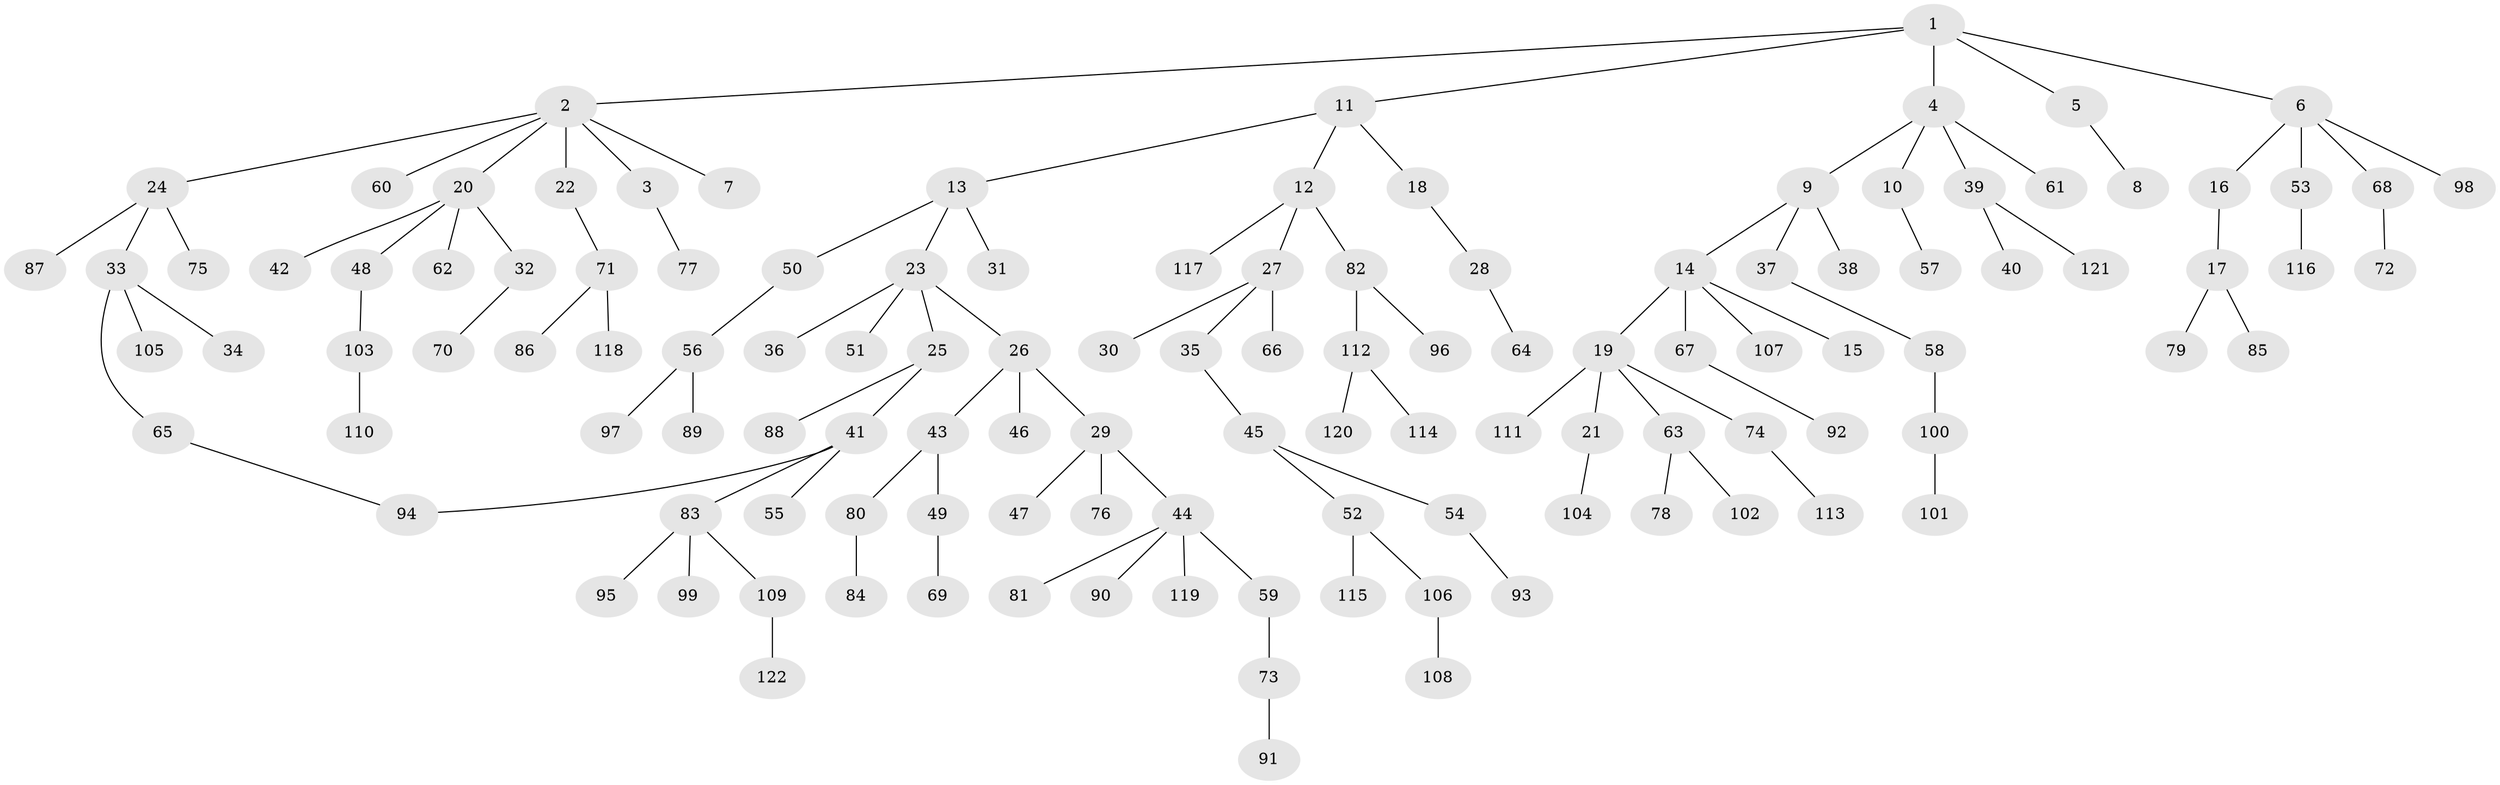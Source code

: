 // coarse degree distribution, {10: 0.020833333333333332, 2: 0.20833333333333334, 4: 0.041666666666666664, 3: 0.10416666666666667, 1: 0.5625, 6: 0.020833333333333332, 5: 0.041666666666666664}
// Generated by graph-tools (version 1.1) at 2025/16/03/04/25 18:16:49]
// undirected, 122 vertices, 122 edges
graph export_dot {
graph [start="1"]
  node [color=gray90,style=filled];
  1;
  2;
  3;
  4;
  5;
  6;
  7;
  8;
  9;
  10;
  11;
  12;
  13;
  14;
  15;
  16;
  17;
  18;
  19;
  20;
  21;
  22;
  23;
  24;
  25;
  26;
  27;
  28;
  29;
  30;
  31;
  32;
  33;
  34;
  35;
  36;
  37;
  38;
  39;
  40;
  41;
  42;
  43;
  44;
  45;
  46;
  47;
  48;
  49;
  50;
  51;
  52;
  53;
  54;
  55;
  56;
  57;
  58;
  59;
  60;
  61;
  62;
  63;
  64;
  65;
  66;
  67;
  68;
  69;
  70;
  71;
  72;
  73;
  74;
  75;
  76;
  77;
  78;
  79;
  80;
  81;
  82;
  83;
  84;
  85;
  86;
  87;
  88;
  89;
  90;
  91;
  92;
  93;
  94;
  95;
  96;
  97;
  98;
  99;
  100;
  101;
  102;
  103;
  104;
  105;
  106;
  107;
  108;
  109;
  110;
  111;
  112;
  113;
  114;
  115;
  116;
  117;
  118;
  119;
  120;
  121;
  122;
  1 -- 2;
  1 -- 4;
  1 -- 5;
  1 -- 6;
  1 -- 11;
  2 -- 3;
  2 -- 7;
  2 -- 20;
  2 -- 22;
  2 -- 24;
  2 -- 60;
  3 -- 77;
  4 -- 9;
  4 -- 10;
  4 -- 39;
  4 -- 61;
  5 -- 8;
  6 -- 16;
  6 -- 53;
  6 -- 68;
  6 -- 98;
  9 -- 14;
  9 -- 37;
  9 -- 38;
  10 -- 57;
  11 -- 12;
  11 -- 13;
  11 -- 18;
  12 -- 27;
  12 -- 82;
  12 -- 117;
  13 -- 23;
  13 -- 31;
  13 -- 50;
  14 -- 15;
  14 -- 19;
  14 -- 67;
  14 -- 107;
  16 -- 17;
  17 -- 79;
  17 -- 85;
  18 -- 28;
  19 -- 21;
  19 -- 63;
  19 -- 74;
  19 -- 111;
  20 -- 32;
  20 -- 42;
  20 -- 48;
  20 -- 62;
  21 -- 104;
  22 -- 71;
  23 -- 25;
  23 -- 26;
  23 -- 36;
  23 -- 51;
  24 -- 33;
  24 -- 75;
  24 -- 87;
  25 -- 41;
  25 -- 88;
  26 -- 29;
  26 -- 43;
  26 -- 46;
  27 -- 30;
  27 -- 35;
  27 -- 66;
  28 -- 64;
  29 -- 44;
  29 -- 47;
  29 -- 76;
  32 -- 70;
  33 -- 34;
  33 -- 65;
  33 -- 105;
  35 -- 45;
  37 -- 58;
  39 -- 40;
  39 -- 121;
  41 -- 55;
  41 -- 83;
  41 -- 94;
  43 -- 49;
  43 -- 80;
  44 -- 59;
  44 -- 81;
  44 -- 90;
  44 -- 119;
  45 -- 52;
  45 -- 54;
  48 -- 103;
  49 -- 69;
  50 -- 56;
  52 -- 106;
  52 -- 115;
  53 -- 116;
  54 -- 93;
  56 -- 89;
  56 -- 97;
  58 -- 100;
  59 -- 73;
  63 -- 78;
  63 -- 102;
  65 -- 94;
  67 -- 92;
  68 -- 72;
  71 -- 86;
  71 -- 118;
  73 -- 91;
  74 -- 113;
  80 -- 84;
  82 -- 96;
  82 -- 112;
  83 -- 95;
  83 -- 99;
  83 -- 109;
  100 -- 101;
  103 -- 110;
  106 -- 108;
  109 -- 122;
  112 -- 114;
  112 -- 120;
}
